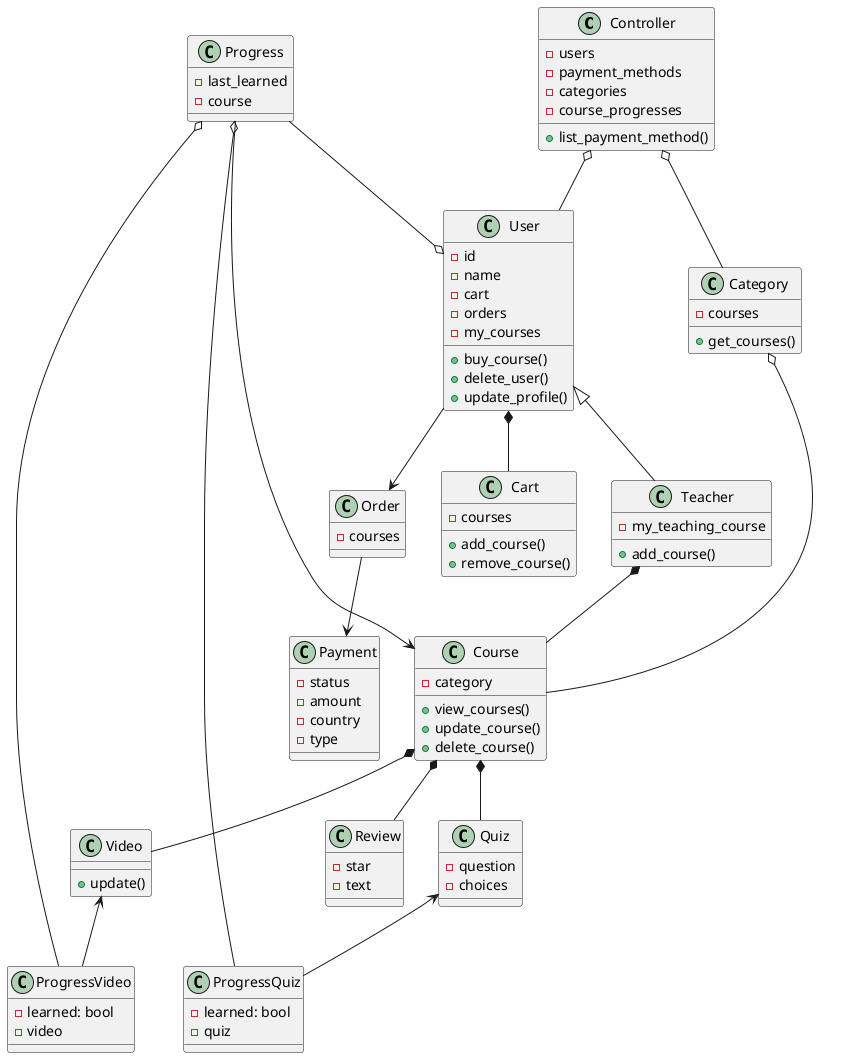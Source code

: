@startuml Udemy Class Diagram

class Controller {
    -users
    -payment_methods
    -categories
    -course_progresses
    +list_payment_method()
}

class User {
    -id 
    -name
    -cart
    -orders
    -my_courses
    +buy_course()
    +delete_user()
    +update_profile()
}

class Teacher {
    -my_teaching_course
    +add_course()
}

class Course {
    -category
    +view_courses()
    +update_course()
    +delete_course()
}

class Category {
    -courses
    +get_courses()
}

class Progress {
    -last_learned
    -course
}

class ProgressVideo {
    -learned: bool
    -video
}

class ProgressQuiz {
    -learned: bool
    -quiz
}

class Video {
    +update()
}

class Quiz {
    -question
    -choices
}

class Cart {
    -courses
    +add_course()
    +remove_course()
}

class Payment {
    -status
    -amount
    -country
    -type
}

class Order {
    -courses
}


class Review {
    -star
    -text
}

Controller o-- User
Controller o-- Category
User <|-- Teacher
User *-- Cart
User --> Order
Order --> Payment
Teacher *-- Course
Progress o-- ProgressVideo
Progress o-- ProgressQuiz
Progress --> Course
Progress --o User
Video <-- ProgressVideo
Quiz <-- ProgressQuiz
Course *-- Video
Course *-- Quiz
Course *-- Review
Category o-- Course

' Controller "1" o-- "0..*" User
' Controller "1" *-- "0..*" Coupon
' Controller "1" o-- "0..*" Category
' User <|-- "0..*" Teacher
' User "1" *-- "0..*" Cart
' User "1" --> "0..*" Order
' Order "1" --> "0..*" Coupon
' Order "1" --> "0..*" Payment
' Coupon <|-- "0..*" CouponCourse
' Coupon <|-- "0..*" CouponTeacher
' Teacher "1" *-- "0..*" Course
' Progress "1" o-- "0..*" ProgressVideo
' Progress "1" o-- "0..*" ProgressQuiz
' Progress "1" --> "0..*" Course
' Progress "1" --o "0..*" User
' Video <|-- ProgressVideo
' Quiz <|-- ProgressQuiz
' Course "1" *-- "0..*" Video
' Course "1" *-- "0..*" Quiz
' Course "1" *-- "0..*" Review
' Category "1" o-- "0..*" Course

@enduml